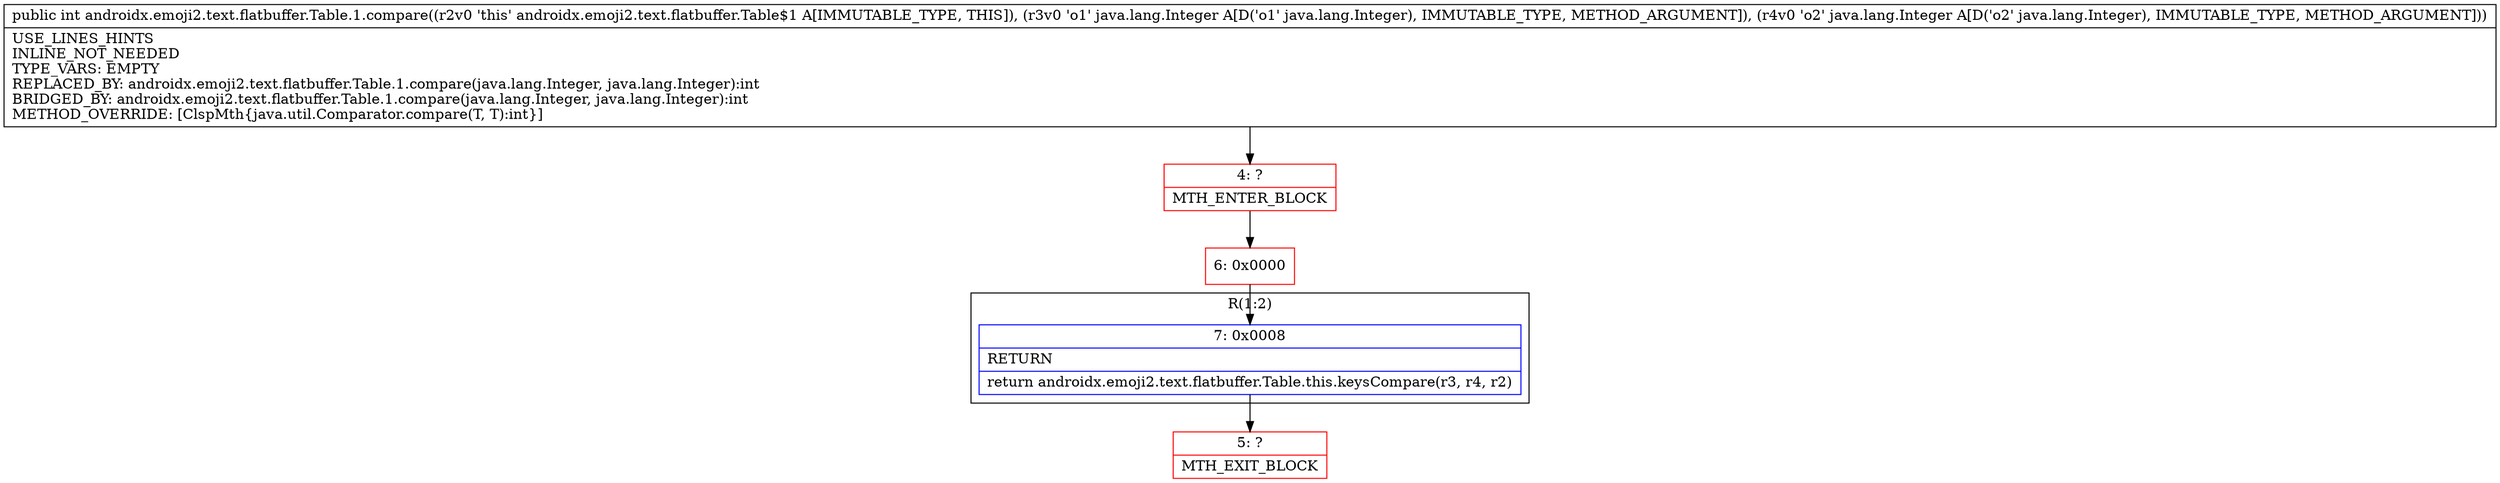 digraph "CFG forandroidx.emoji2.text.flatbuffer.Table.1.compare(Ljava\/lang\/Integer;Ljava\/lang\/Integer;)I" {
subgraph cluster_Region_786227379 {
label = "R(1:2)";
node [shape=record,color=blue];
Node_7 [shape=record,label="{7\:\ 0x0008|RETURN\l|return androidx.emoji2.text.flatbuffer.Table.this.keysCompare(r3, r4, r2)\l}"];
}
Node_4 [shape=record,color=red,label="{4\:\ ?|MTH_ENTER_BLOCK\l}"];
Node_6 [shape=record,color=red,label="{6\:\ 0x0000}"];
Node_5 [shape=record,color=red,label="{5\:\ ?|MTH_EXIT_BLOCK\l}"];
MethodNode[shape=record,label="{public int androidx.emoji2.text.flatbuffer.Table.1.compare((r2v0 'this' androidx.emoji2.text.flatbuffer.Table$1 A[IMMUTABLE_TYPE, THIS]), (r3v0 'o1' java.lang.Integer A[D('o1' java.lang.Integer), IMMUTABLE_TYPE, METHOD_ARGUMENT]), (r4v0 'o2' java.lang.Integer A[D('o2' java.lang.Integer), IMMUTABLE_TYPE, METHOD_ARGUMENT]))  | USE_LINES_HINTS\lINLINE_NOT_NEEDED\lTYPE_VARS: EMPTY\lREPLACED_BY: androidx.emoji2.text.flatbuffer.Table.1.compare(java.lang.Integer, java.lang.Integer):int\lBRIDGED_BY: androidx.emoji2.text.flatbuffer.Table.1.compare(java.lang.Integer, java.lang.Integer):int\lMETHOD_OVERRIDE: [ClspMth\{java.util.Comparator.compare(T, T):int\}]\l}"];
MethodNode -> Node_4;Node_7 -> Node_5;
Node_4 -> Node_6;
Node_6 -> Node_7;
}

